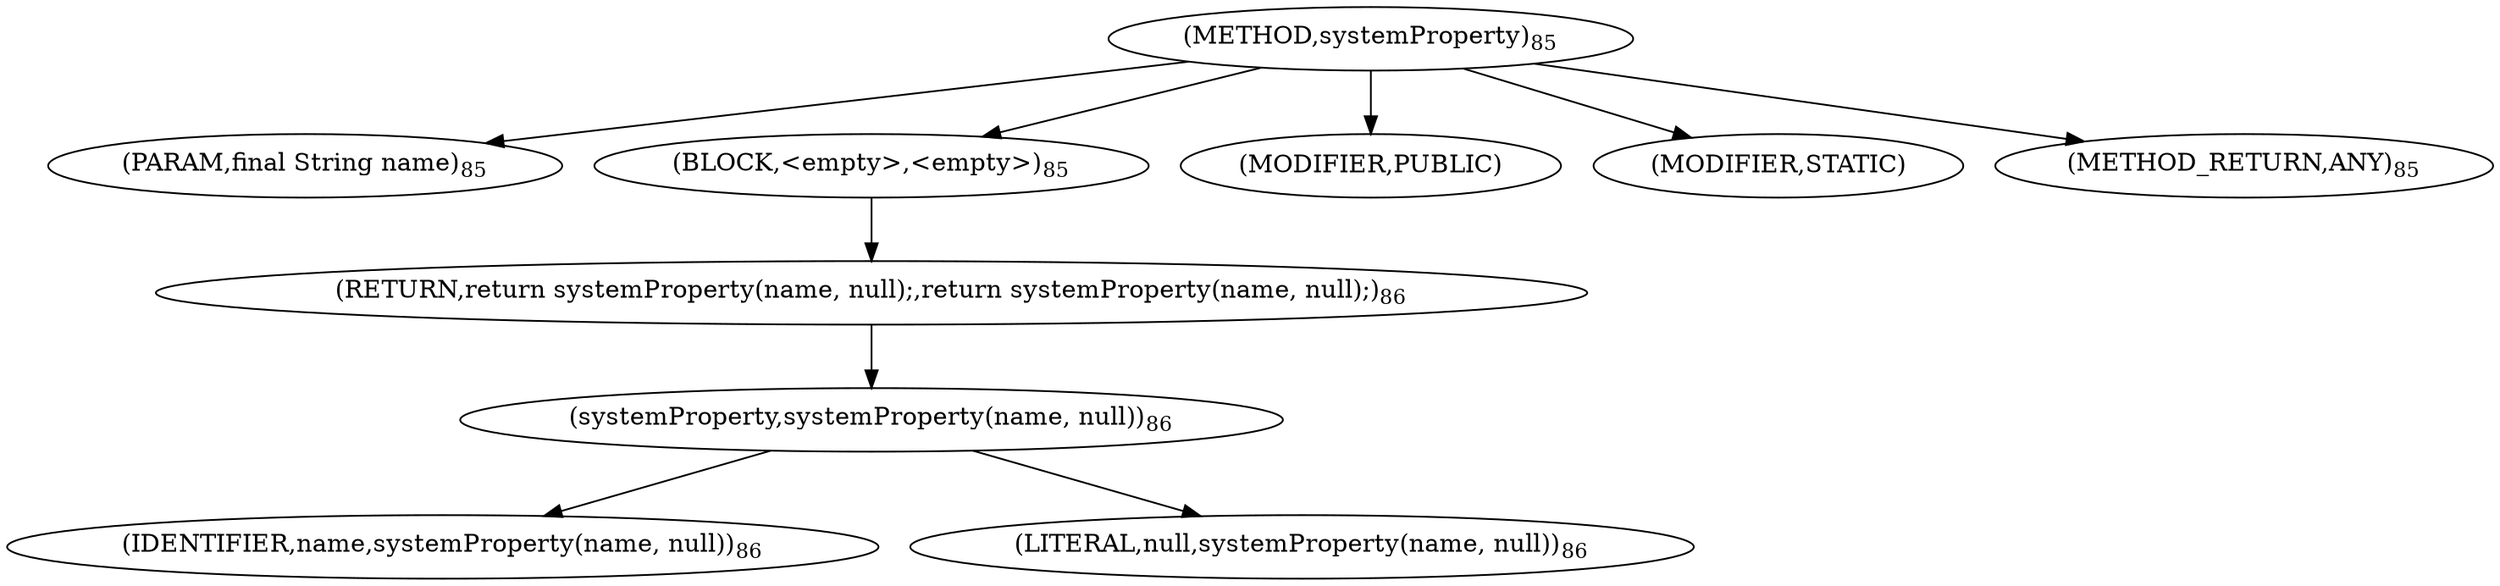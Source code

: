 digraph "systemProperty" {  
"144" [label = <(METHOD,systemProperty)<SUB>85</SUB>> ]
"145" [label = <(PARAM,final String name)<SUB>85</SUB>> ]
"146" [label = <(BLOCK,&lt;empty&gt;,&lt;empty&gt;)<SUB>85</SUB>> ]
"147" [label = <(RETURN,return systemProperty(name, null);,return systemProperty(name, null);)<SUB>86</SUB>> ]
"148" [label = <(systemProperty,systemProperty(name, null))<SUB>86</SUB>> ]
"149" [label = <(IDENTIFIER,name,systemProperty(name, null))<SUB>86</SUB>> ]
"150" [label = <(LITERAL,null,systemProperty(name, null))<SUB>86</SUB>> ]
"151" [label = <(MODIFIER,PUBLIC)> ]
"152" [label = <(MODIFIER,STATIC)> ]
"153" [label = <(METHOD_RETURN,ANY)<SUB>85</SUB>> ]
  "144" -> "145" 
  "144" -> "146" 
  "144" -> "151" 
  "144" -> "152" 
  "144" -> "153" 
  "146" -> "147" 
  "147" -> "148" 
  "148" -> "149" 
  "148" -> "150" 
}
